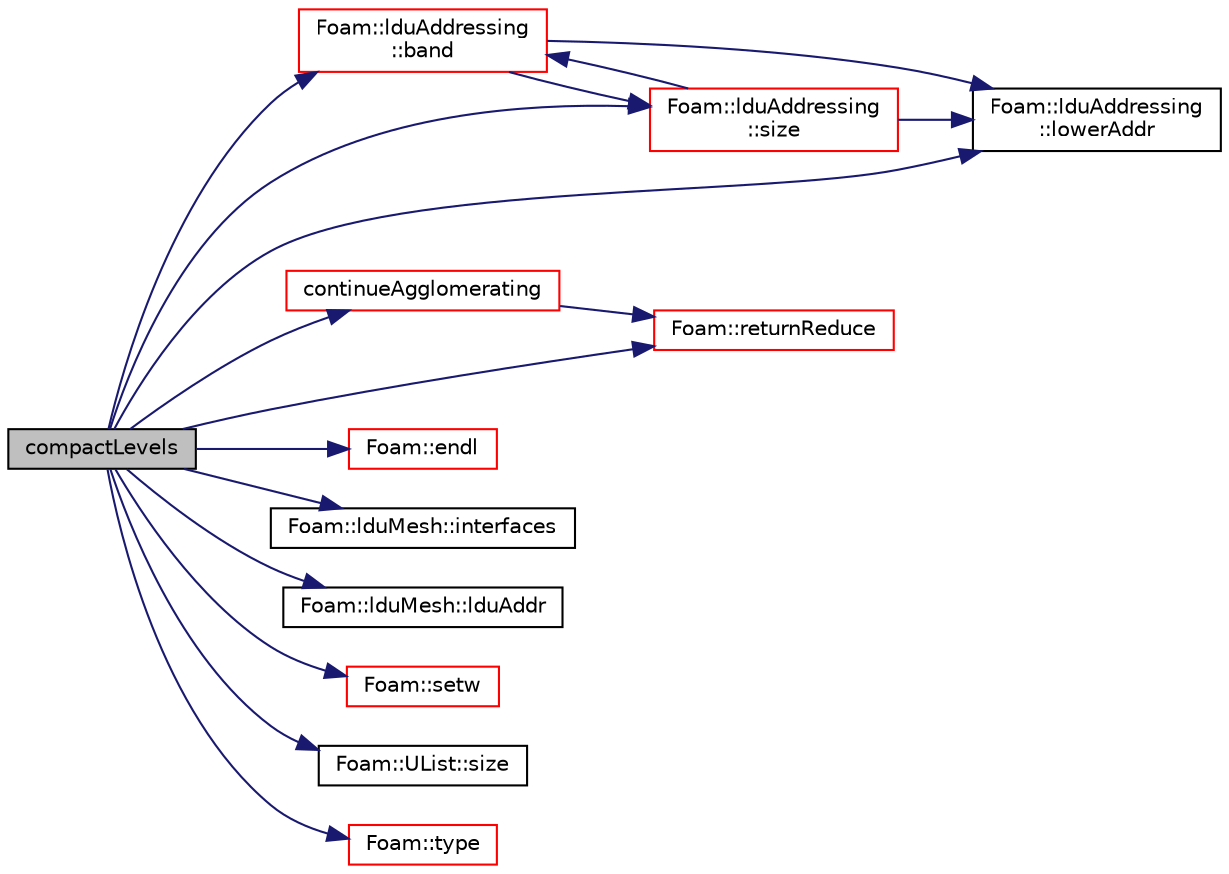 digraph "compactLevels"
{
  bgcolor="transparent";
  edge [fontname="Helvetica",fontsize="10",labelfontname="Helvetica",labelfontsize="10"];
  node [fontname="Helvetica",fontsize="10",shape=record];
  rankdir="LR";
  Node751 [label="compactLevels",height=0.2,width=0.4,color="black", fillcolor="grey75", style="filled", fontcolor="black"];
  Node751 -> Node752 [color="midnightblue",fontsize="10",style="solid",fontname="Helvetica"];
  Node752 [label="Foam::lduAddressing\l::band",height=0.2,width=0.4,color="red",URL="$a27897.html#a90a5be24211deb5a30bd2b9d72b28cd8",tooltip="Calculate bandwidth and profile of addressing. "];
  Node752 -> Node753 [color="midnightblue",fontsize="10",style="solid",fontname="Helvetica"];
  Node753 [label="Foam::lduAddressing\l::lowerAddr",height=0.2,width=0.4,color="black",URL="$a27897.html#acd71c2321f86cb61103e8d46142d19b3",tooltip="Return lower addressing. "];
  Node752 -> Node755 [color="midnightblue",fontsize="10",style="solid",fontname="Helvetica"];
  Node755 [label="Foam::lduAddressing\l::size",height=0.2,width=0.4,color="red",URL="$a27897.html#a9facbf0a118d395c89884e45a5ca4e4b",tooltip="Return number of equations. "];
  Node755 -> Node753 [color="midnightblue",fontsize="10",style="solid",fontname="Helvetica"];
  Node755 -> Node752 [color="midnightblue",fontsize="10",style="solid",fontname="Helvetica"];
  Node751 -> Node832 [color="midnightblue",fontsize="10",style="solid",fontname="Helvetica"];
  Node832 [label="continueAgglomerating",height=0.2,width=0.4,color="red",URL="$a28013.html#a8ba7c6b8ead68de862db6ebf5a3809ab",tooltip="Check the need for further agglomeration. "];
  Node832 -> Node833 [color="midnightblue",fontsize="10",style="solid",fontname="Helvetica"];
  Node833 [label="Foam::returnReduce",height=0.2,width=0.4,color="red",URL="$a21851.html#a8d528a67d2a9c6fe4fb94bc86872624b"];
  Node751 -> Node771 [color="midnightblue",fontsize="10",style="solid",fontname="Helvetica"];
  Node771 [label="Foam::endl",height=0.2,width=0.4,color="red",URL="$a21851.html#a2db8fe02a0d3909e9351bb4275b23ce4",tooltip="Add newline and flush stream. "];
  Node751 -> Node847 [color="midnightblue",fontsize="10",style="solid",fontname="Helvetica"];
  Node847 [label="Foam::lduMesh::interfaces",height=0.2,width=0.4,color="black",URL="$a28277.html#abc0f20b01dc74c48d4f2da3c399f13b9",tooltip="Return a list of pointers for each patch. "];
  Node751 -> Node848 [color="midnightblue",fontsize="10",style="solid",fontname="Helvetica"];
  Node848 [label="Foam::lduMesh::lduAddr",height=0.2,width=0.4,color="black",URL="$a28277.html#af9d1b76b0bf69742df5ae6ea9ccdc729",tooltip="Return ldu addressing. "];
  Node751 -> Node753 [color="midnightblue",fontsize="10",style="solid",fontname="Helvetica"];
  Node751 -> Node833 [color="midnightblue",fontsize="10",style="solid",fontname="Helvetica"];
  Node751 -> Node849 [color="midnightblue",fontsize="10",style="solid",fontname="Helvetica"];
  Node849 [label="Foam::setw",height=0.2,width=0.4,color="red",URL="$a21851.html#a3318127f6f23246407ca749a0a0ea03c"];
  Node751 -> Node755 [color="midnightblue",fontsize="10",style="solid",fontname="Helvetica"];
  Node751 -> Node851 [color="midnightblue",fontsize="10",style="solid",fontname="Helvetica"];
  Node851 [label="Foam::UList::size",height=0.2,width=0.4,color="black",URL="$a26837.html#a47b3bf30da1eb3ab8076b5fbe00e0494",tooltip="Return the number of elements in the UList. "];
  Node751 -> Node852 [color="midnightblue",fontsize="10",style="solid",fontname="Helvetica"];
  Node852 [label="Foam::type",height=0.2,width=0.4,color="red",URL="$a21851.html#aec48583af672626378f501eb9fc32cd1",tooltip="Return the file type: DIRECTORY or FILE. "];
}
